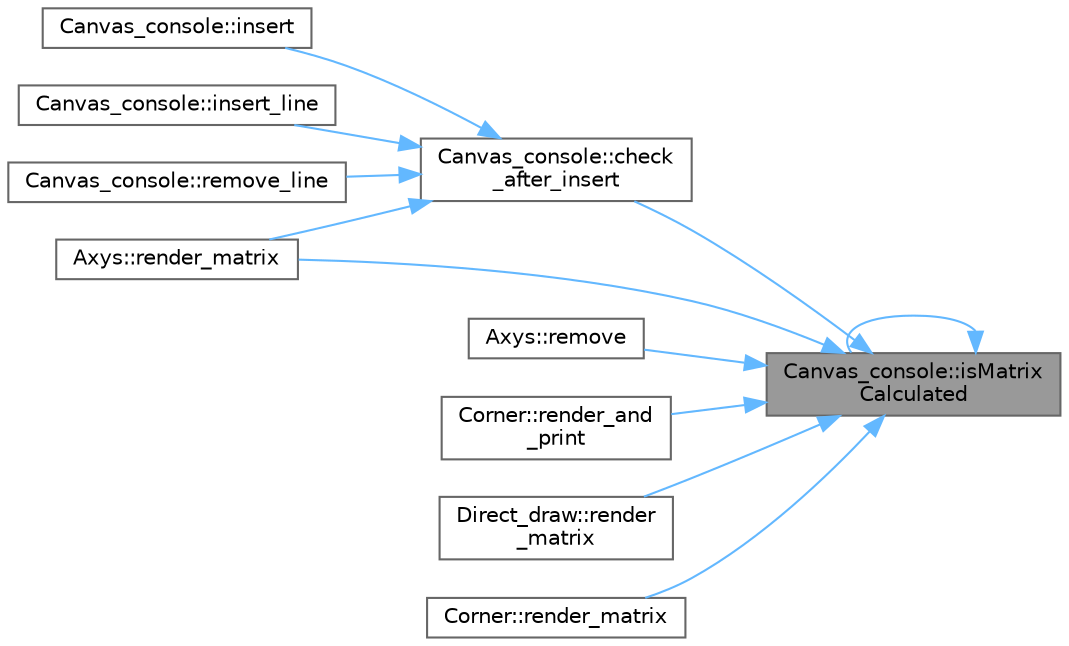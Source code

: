 digraph "Canvas_console::isMatrixCalculated"
{
 // LATEX_PDF_SIZE
  bgcolor="transparent";
  edge [fontname=Helvetica,fontsize=10,labelfontname=Helvetica,labelfontsize=10];
  node [fontname=Helvetica,fontsize=10,shape=box,height=0.2,width=0.4];
  rankdir="RL";
  Node1 [label="Canvas_console::isMatrix\lCalculated",height=0.2,width=0.4,color="gray40", fillcolor="grey60", style="filled", fontcolor="black",tooltip=" "];
  Node1 -> Node2 [dir="back",color="steelblue1",style="solid"];
  Node2 [label="Canvas_console::check\l_after_insert",height=0.2,width=0.4,color="grey40", fillcolor="white", style="filled",URL="$class_canvas__console.html#ac4a39ecd35779da427ad2aa276130d5b",tooltip=" "];
  Node2 -> Node3 [dir="back",color="steelblue1",style="solid"];
  Node3 [label="Canvas_console::insert",height=0.2,width=0.4,color="grey40", fillcolor="white", style="filled",URL="$class_canvas__console.html#af75af479a5c2bd8835c231df42923e49",tooltip=" "];
  Node2 -> Node4 [dir="back",color="steelblue1",style="solid"];
  Node4 [label="Canvas_console::insert_line",height=0.2,width=0.4,color="grey40", fillcolor="white", style="filled",URL="$class_canvas__console.html#a4a3dc592c07b69ce610b2806a72317b3",tooltip=" "];
  Node2 -> Node5 [dir="back",color="steelblue1",style="solid"];
  Node5 [label="Canvas_console::remove_line",height=0.2,width=0.4,color="grey40", fillcolor="white", style="filled",URL="$class_canvas__console.html#a6bf84e7efec273107ea13b14e9fd2d64",tooltip=" "];
  Node2 -> Node6 [dir="back",color="steelblue1",style="solid"];
  Node6 [label="Axys::render_matrix",height=0.2,width=0.4,color="grey40", fillcolor="white", style="filled",URL="$class_axys.html#a8a1ef438decf7aa0150fa8a9e682e880",tooltip=" "];
  Node1 -> Node1 [dir="back",color="steelblue1",style="solid"];
  Node1 -> Node7 [dir="back",color="steelblue1",style="solid"];
  Node7 [label="Axys::remove",height=0.2,width=0.4,color="grey40", fillcolor="white", style="filled",URL="$class_axys.html#af792c222a7ead1f0330e44c18585620a",tooltip=" "];
  Node1 -> Node8 [dir="back",color="steelblue1",style="solid"];
  Node8 [label="Corner::render_and\l_print",height=0.2,width=0.4,color="grey40", fillcolor="white", style="filled",URL="$class_corner.html#a33a579dcaf0fb62d6406777a693eb0e6",tooltip=" "];
  Node1 -> Node9 [dir="back",color="steelblue1",style="solid"];
  Node9 [label="Direct_draw::render\l_matrix",height=0.2,width=0.4,color="grey40", fillcolor="white", style="filled",URL="$class_direct__draw.html#a63db0829be72ae6b819349a1037375c4",tooltip=" "];
  Node1 -> Node6 [dir="back",color="steelblue1",style="solid"];
  Node1 -> Node10 [dir="back",color="steelblue1",style="solid"];
  Node10 [label="Corner::render_matrix",height=0.2,width=0.4,color="grey40", fillcolor="white", style="filled",URL="$class_corner.html#a989625b522a12a50e9570a5521f3aafc",tooltip=" "];
}
